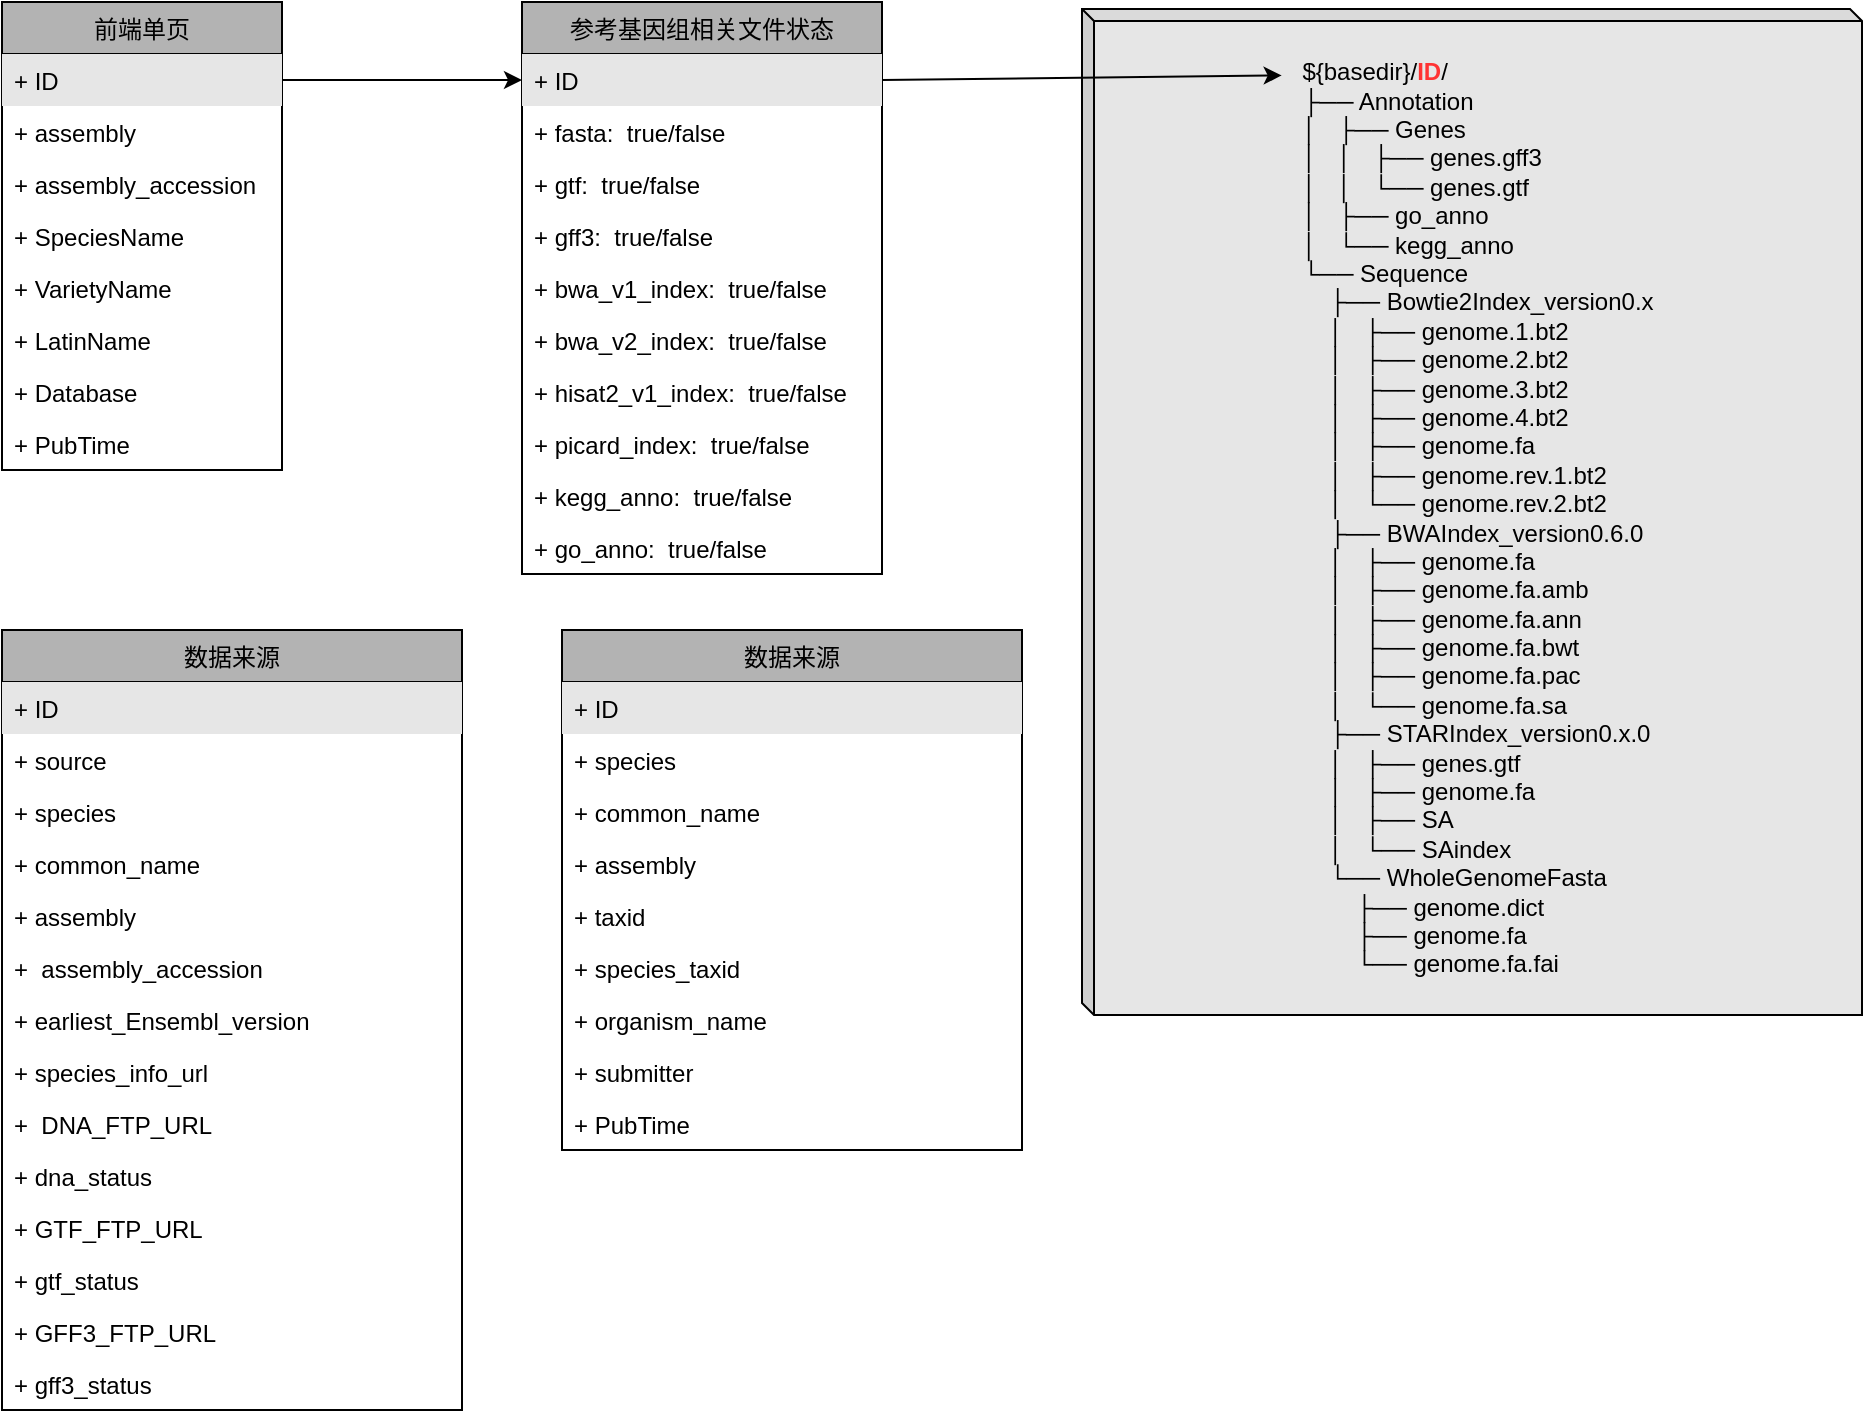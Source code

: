 <mxfile version="10.6.0" type="github"><diagram name="Page-1" id="e7e014a7-5840-1c2e-5031-d8a46d1fe8dd"><mxGraphModel dx="1394" dy="744" grid="1" gridSize="10" guides="1" tooltips="1" connect="1" arrows="1" fold="1" page="1" pageScale="1" pageWidth="1169" pageHeight="826" background="#ffffff" math="0" shadow="0"><root><mxCell id="0"/><mxCell id="1" parent="0"/><mxCell id="06fMgOSuVznjS3OfvBHH-51" value="" style="edgeStyle=orthogonalEdgeStyle;rounded=0;orthogonalLoop=1;jettySize=auto;html=1;exitX=1;exitY=0.5;exitDx=0;exitDy=0;entryX=0;entryY=0.5;entryDx=0;entryDy=0;" parent="1" source="06fMgOSuVznjS3OfvBHH-42" target="06fMgOSuVznjS3OfvBHH-47" edge="1"><mxGeometry relative="1" as="geometry"/></mxCell><mxCell id="06fMgOSuVznjS3OfvBHH-41" value="前端单页" style="swimlane;fontStyle=0;childLayout=stackLayout;horizontal=1;startSize=26;fillColor=#B3B3B3;horizontalStack=0;resizeParent=1;resizeParentMax=0;resizeLast=0;collapsible=1;marginBottom=0;" parent="1" vertex="1"><mxGeometry x="10" y="111" width="140" height="234" as="geometry"/></mxCell><mxCell id="06fMgOSuVznjS3OfvBHH-42" value="+ ID" style="text;strokeColor=none;fillColor=#E6E6E6;align=left;verticalAlign=top;spacingLeft=4;spacingRight=4;overflow=hidden;rotatable=0;points=[[0,0.5],[1,0.5]];portConstraint=eastwest;" parent="06fMgOSuVznjS3OfvBHH-41" vertex="1"><mxGeometry y="26" width="140" height="26" as="geometry"/></mxCell><mxCell id="06fMgOSuVznjS3OfvBHH-43" value="+ assembly" style="text;strokeColor=none;fillColor=none;align=left;verticalAlign=top;spacingLeft=4;spacingRight=4;overflow=hidden;rotatable=0;points=[[0,0.5],[1,0.5]];portConstraint=eastwest;" parent="06fMgOSuVznjS3OfvBHH-41" vertex="1"><mxGeometry y="52" width="140" height="26" as="geometry"/></mxCell><mxCell id="06fMgOSuVznjS3OfvBHH-45" value="+ assembly_accession" style="text;strokeColor=none;fillColor=none;align=left;verticalAlign=top;spacingLeft=4;spacingRight=4;overflow=hidden;rotatable=0;points=[[0,0.5],[1,0.5]];portConstraint=eastwest;" parent="06fMgOSuVznjS3OfvBHH-41" vertex="1"><mxGeometry y="78" width="140" height="26" as="geometry"/></mxCell><mxCell id="06fMgOSuVznjS3OfvBHH-44" value="+ SpeciesName" style="text;strokeColor=none;fillColor=none;align=left;verticalAlign=top;spacingLeft=4;spacingRight=4;overflow=hidden;rotatable=0;points=[[0,0.5],[1,0.5]];portConstraint=eastwest;" parent="06fMgOSuVznjS3OfvBHH-41" vertex="1"><mxGeometry y="104" width="140" height="26" as="geometry"/></mxCell><mxCell id="06fMgOSuVznjS3OfvBHH-54" value="+ VarietyName" style="text;strokeColor=none;fillColor=none;align=left;verticalAlign=top;spacingLeft=4;spacingRight=4;overflow=hidden;rotatable=0;points=[[0,0.5],[1,0.5]];portConstraint=eastwest;" parent="06fMgOSuVznjS3OfvBHH-41" vertex="1"><mxGeometry y="130" width="140" height="26" as="geometry"/></mxCell><mxCell id="06fMgOSuVznjS3OfvBHH-55" value="+ LatinName" style="text;strokeColor=none;fillColor=none;align=left;verticalAlign=top;spacingLeft=4;spacingRight=4;overflow=hidden;rotatable=0;points=[[0,0.5],[1,0.5]];portConstraint=eastwest;" parent="06fMgOSuVznjS3OfvBHH-41" vertex="1"><mxGeometry y="156" width="140" height="26" as="geometry"/></mxCell><mxCell id="06fMgOSuVznjS3OfvBHH-56" value="+ Database" style="text;strokeColor=none;fillColor=none;align=left;verticalAlign=top;spacingLeft=4;spacingRight=4;overflow=hidden;rotatable=0;points=[[0,0.5],[1,0.5]];portConstraint=eastwest;" parent="06fMgOSuVznjS3OfvBHH-41" vertex="1"><mxGeometry y="182" width="140" height="26" as="geometry"/></mxCell><mxCell id="06fMgOSuVznjS3OfvBHH-57" value="+ PubTime" style="text;strokeColor=none;fillColor=none;align=left;verticalAlign=top;spacingLeft=4;spacingRight=4;overflow=hidden;rotatable=0;points=[[0,0.5],[1,0.5]];portConstraint=eastwest;" parent="06fMgOSuVznjS3OfvBHH-41" vertex="1"><mxGeometry y="208" width="140" height="26" as="geometry"/></mxCell><mxCell id="uV6CGyWIzyHNBIg6_wyK-13" value="数据来源" style="swimlane;fontStyle=0;childLayout=stackLayout;horizontal=1;startSize=26;fillColor=#B3B3B3;horizontalStack=0;resizeParent=1;resizeParentMax=0;resizeLast=0;collapsible=1;marginBottom=0;" vertex="1" parent="1"><mxGeometry x="10" y="425" width="230" height="390" as="geometry"/></mxCell><mxCell id="uV6CGyWIzyHNBIg6_wyK-14" value="+ ID" style="text;strokeColor=none;fillColor=#E6E6E6;align=left;verticalAlign=top;spacingLeft=4;spacingRight=4;overflow=hidden;rotatable=0;points=[[0,0.5],[1,0.5]];portConstraint=eastwest;" vertex="1" parent="uV6CGyWIzyHNBIg6_wyK-13"><mxGeometry y="26" width="230" height="26" as="geometry"/></mxCell><mxCell id="uV6CGyWIzyHNBIg6_wyK-15" value="+ source" style="text;strokeColor=none;fillColor=none;align=left;verticalAlign=top;spacingLeft=4;spacingRight=4;overflow=hidden;rotatable=0;points=[[0,0.5],[1,0.5]];portConstraint=eastwest;" vertex="1" parent="uV6CGyWIzyHNBIg6_wyK-13"><mxGeometry y="52" width="230" height="26" as="geometry"/></mxCell><mxCell id="uV6CGyWIzyHNBIg6_wyK-16" value="+ species" style="text;strokeColor=none;fillColor=none;align=left;verticalAlign=top;spacingLeft=4;spacingRight=4;overflow=hidden;rotatable=0;points=[[0,0.5],[1,0.5]];portConstraint=eastwest;" vertex="1" parent="uV6CGyWIzyHNBIg6_wyK-13"><mxGeometry y="78" width="230" height="26" as="geometry"/></mxCell><mxCell id="uV6CGyWIzyHNBIg6_wyK-17" value="+ common_name" style="text;strokeColor=none;fillColor=none;align=left;verticalAlign=top;spacingLeft=4;spacingRight=4;overflow=hidden;rotatable=0;points=[[0,0.5],[1,0.5]];portConstraint=eastwest;" vertex="1" parent="uV6CGyWIzyHNBIg6_wyK-13"><mxGeometry y="104" width="230" height="26" as="geometry"/></mxCell><mxCell id="uV6CGyWIzyHNBIg6_wyK-18" value="+ assembly" style="text;strokeColor=none;fillColor=none;align=left;verticalAlign=top;spacingLeft=4;spacingRight=4;overflow=hidden;rotatable=0;points=[[0,0.5],[1,0.5]];portConstraint=eastwest;" vertex="1" parent="uV6CGyWIzyHNBIg6_wyK-13"><mxGeometry y="130" width="230" height="26" as="geometry"/></mxCell><mxCell id="uV6CGyWIzyHNBIg6_wyK-19" value="+   assembly_accession" style="text;strokeColor=none;fillColor=none;align=left;verticalAlign=top;spacingLeft=4;spacingRight=4;overflow=hidden;rotatable=0;points=[[0,0.5],[1,0.5]];portConstraint=eastwest;" vertex="1" parent="uV6CGyWIzyHNBIg6_wyK-13"><mxGeometry y="156" width="230" height="26" as="geometry"/></mxCell><mxCell id="uV6CGyWIzyHNBIg6_wyK-20" value="+ earliest_Ensembl_version" style="text;strokeColor=none;fillColor=none;align=left;verticalAlign=top;spacingLeft=4;spacingRight=4;overflow=hidden;rotatable=0;points=[[0,0.5],[1,0.5]];portConstraint=eastwest;" vertex="1" parent="uV6CGyWIzyHNBIg6_wyK-13"><mxGeometry y="182" width="230" height="26" as="geometry"/></mxCell><mxCell id="uV6CGyWIzyHNBIg6_wyK-21" value="+ species_info_url" style="text;strokeColor=none;fillColor=none;align=left;verticalAlign=top;spacingLeft=4;spacingRight=4;overflow=hidden;rotatable=0;points=[[0,0.5],[1,0.5]];portConstraint=eastwest;" vertex="1" parent="uV6CGyWIzyHNBIg6_wyK-13"><mxGeometry y="208" width="230" height="26" as="geometry"/></mxCell><mxCell id="uV6CGyWIzyHNBIg6_wyK-26" value="+   DNA_FTP_URL" style="text;strokeColor=none;fillColor=none;align=left;verticalAlign=top;spacingLeft=4;spacingRight=4;overflow=hidden;rotatable=0;points=[[0,0.5],[1,0.5]];portConstraint=eastwest;" vertex="1" parent="uV6CGyWIzyHNBIg6_wyK-13"><mxGeometry y="234" width="230" height="26" as="geometry"/></mxCell><mxCell id="uV6CGyWIzyHNBIg6_wyK-27" value="+ dna_status" style="text;strokeColor=none;fillColor=none;align=left;verticalAlign=top;spacingLeft=4;spacingRight=4;overflow=hidden;rotatable=0;points=[[0,0.5],[1,0.5]];portConstraint=eastwest;" vertex="1" parent="uV6CGyWIzyHNBIg6_wyK-13"><mxGeometry y="260" width="230" height="26" as="geometry"/></mxCell><mxCell id="uV6CGyWIzyHNBIg6_wyK-28" value="+ GTF_FTP_URL" style="text;strokeColor=none;fillColor=none;align=left;verticalAlign=top;spacingLeft=4;spacingRight=4;overflow=hidden;rotatable=0;points=[[0,0.5],[1,0.5]];portConstraint=eastwest;" vertex="1" parent="uV6CGyWIzyHNBIg6_wyK-13"><mxGeometry y="286" width="230" height="26" as="geometry"/></mxCell><mxCell id="uV6CGyWIzyHNBIg6_wyK-29" value="+ gtf_status" style="text;strokeColor=none;fillColor=none;align=left;verticalAlign=top;spacingLeft=4;spacingRight=4;overflow=hidden;rotatable=0;points=[[0,0.5],[1,0.5]];portConstraint=eastwest;" vertex="1" parent="uV6CGyWIzyHNBIg6_wyK-13"><mxGeometry y="312" width="230" height="26" as="geometry"/></mxCell><mxCell id="uV6CGyWIzyHNBIg6_wyK-30" value="+ GFF3_FTP_URL" style="text;strokeColor=none;fillColor=none;align=left;verticalAlign=top;spacingLeft=4;spacingRight=4;overflow=hidden;rotatable=0;points=[[0,0.5],[1,0.5]];portConstraint=eastwest;" vertex="1" parent="uV6CGyWIzyHNBIg6_wyK-13"><mxGeometry y="338" width="230" height="26" as="geometry"/></mxCell><mxCell id="uV6CGyWIzyHNBIg6_wyK-31" value="+ gff3_status" style="text;strokeColor=none;fillColor=none;align=left;verticalAlign=top;spacingLeft=4;spacingRight=4;overflow=hidden;rotatable=0;points=[[0,0.5],[1,0.5]];portConstraint=eastwest;" vertex="1" parent="uV6CGyWIzyHNBIg6_wyK-13"><mxGeometry y="364" width="230" height="26" as="geometry"/></mxCell><mxCell id="uV6CGyWIzyHNBIg6_wyK-32" value="数据来源" style="swimlane;fontStyle=0;childLayout=stackLayout;horizontal=1;startSize=26;fillColor=#B3B3B3;horizontalStack=0;resizeParent=1;resizeParentMax=0;resizeLast=0;collapsible=1;marginBottom=0;" vertex="1" parent="1"><mxGeometry x="290" y="425" width="230" height="260" as="geometry"/></mxCell><mxCell id="uV6CGyWIzyHNBIg6_wyK-33" value="+ ID" style="text;strokeColor=none;fillColor=#E6E6E6;align=left;verticalAlign=top;spacingLeft=4;spacingRight=4;overflow=hidden;rotatable=0;points=[[0,0.5],[1,0.5]];portConstraint=eastwest;" vertex="1" parent="uV6CGyWIzyHNBIg6_wyK-32"><mxGeometry y="26" width="230" height="26" as="geometry"/></mxCell><mxCell id="uV6CGyWIzyHNBIg6_wyK-35" value="+ species" style="text;strokeColor=none;fillColor=none;align=left;verticalAlign=top;spacingLeft=4;spacingRight=4;overflow=hidden;rotatable=0;points=[[0,0.5],[1,0.5]];portConstraint=eastwest;" vertex="1" parent="uV6CGyWIzyHNBIg6_wyK-32"><mxGeometry y="52" width="230" height="26" as="geometry"/></mxCell><mxCell id="uV6CGyWIzyHNBIg6_wyK-36" value="+ common_name" style="text;strokeColor=none;fillColor=none;align=left;verticalAlign=top;spacingLeft=4;spacingRight=4;overflow=hidden;rotatable=0;points=[[0,0.5],[1,0.5]];portConstraint=eastwest;" vertex="1" parent="uV6CGyWIzyHNBIg6_wyK-32"><mxGeometry y="78" width="230" height="26" as="geometry"/></mxCell><mxCell id="uV6CGyWIzyHNBIg6_wyK-37" value="+ assembly" style="text;strokeColor=none;fillColor=none;align=left;verticalAlign=top;spacingLeft=4;spacingRight=4;overflow=hidden;rotatable=0;points=[[0,0.5],[1,0.5]];portConstraint=eastwest;" vertex="1" parent="uV6CGyWIzyHNBIg6_wyK-32"><mxGeometry y="104" width="230" height="26" as="geometry"/></mxCell><mxCell id="uV6CGyWIzyHNBIg6_wyK-48" value="+ taxid" style="text;strokeColor=none;fillColor=none;align=left;verticalAlign=top;spacingLeft=4;spacingRight=4;overflow=hidden;rotatable=0;points=[[0,0.5],[1,0.5]];portConstraint=eastwest;" vertex="1" parent="uV6CGyWIzyHNBIg6_wyK-32"><mxGeometry y="130" width="230" height="26" as="geometry"/></mxCell><mxCell id="uV6CGyWIzyHNBIg6_wyK-49" value="+ species_taxid" style="text;strokeColor=none;fillColor=none;align=left;verticalAlign=top;spacingLeft=4;spacingRight=4;overflow=hidden;rotatable=0;points=[[0,0.5],[1,0.5]];portConstraint=eastwest;" vertex="1" parent="uV6CGyWIzyHNBIg6_wyK-32"><mxGeometry y="156" width="230" height="26" as="geometry"/></mxCell><mxCell id="uV6CGyWIzyHNBIg6_wyK-50" value="+ organism_name" style="text;strokeColor=none;fillColor=none;align=left;verticalAlign=top;spacingLeft=4;spacingRight=4;overflow=hidden;rotatable=0;points=[[0,0.5],[1,0.5]];portConstraint=eastwest;" vertex="1" parent="uV6CGyWIzyHNBIg6_wyK-32"><mxGeometry y="182" width="230" height="26" as="geometry"/></mxCell><mxCell id="uV6CGyWIzyHNBIg6_wyK-51" value="+ submitter" style="text;strokeColor=none;fillColor=none;align=left;verticalAlign=top;spacingLeft=4;spacingRight=4;overflow=hidden;rotatable=0;points=[[0,0.5],[1,0.5]];portConstraint=eastwest;" vertex="1" parent="uV6CGyWIzyHNBIg6_wyK-32"><mxGeometry y="208" width="230" height="26" as="geometry"/></mxCell><mxCell id="uV6CGyWIzyHNBIg6_wyK-52" value="+ PubTime" style="text;strokeColor=none;fillColor=none;align=left;verticalAlign=top;spacingLeft=4;spacingRight=4;overflow=hidden;rotatable=0;points=[[0,0.5],[1,0.5]];portConstraint=eastwest;" vertex="1" parent="uV6CGyWIzyHNBIg6_wyK-32"><mxGeometry y="234" width="230" height="26" as="geometry"/></mxCell><mxCell id="06fMgOSuVznjS3OfvBHH-46" value="参考基因组相关文件状态" style="swimlane;fontStyle=0;childLayout=stackLayout;horizontal=1;startSize=26;fillColor=#B3B3B3;horizontalStack=0;resizeParent=1;resizeParentMax=0;resizeLast=0;collapsible=1;marginBottom=0;" parent="1" vertex="1"><mxGeometry x="270" y="111" width="180" height="286" as="geometry"/></mxCell><mxCell id="06fMgOSuVznjS3OfvBHH-47" value="+ ID" style="text;strokeColor=none;fillColor=#E6E6E6;align=left;verticalAlign=top;spacingLeft=4;spacingRight=4;overflow=hidden;rotatable=0;points=[[0,0.5],[1,0.5]];portConstraint=eastwest;" parent="06fMgOSuVznjS3OfvBHH-46" vertex="1"><mxGeometry y="26" width="180" height="26" as="geometry"/></mxCell><mxCell id="06fMgOSuVznjS3OfvBHH-48" value="+ fasta:  true/false" style="text;strokeColor=none;fillColor=none;align=left;verticalAlign=top;spacingLeft=4;spacingRight=4;overflow=hidden;rotatable=0;points=[[0,0.5],[1,0.5]];portConstraint=eastwest;" parent="06fMgOSuVznjS3OfvBHH-46" vertex="1"><mxGeometry y="52" width="180" height="26" as="geometry"/></mxCell><mxCell id="06fMgOSuVznjS3OfvBHH-49" value="+ gtf:  true/false" style="text;strokeColor=none;fillColor=none;align=left;verticalAlign=top;spacingLeft=4;spacingRight=4;overflow=hidden;rotatable=0;points=[[0,0.5],[1,0.5]];portConstraint=eastwest;" parent="06fMgOSuVznjS3OfvBHH-46" vertex="1"><mxGeometry y="78" width="180" height="26" as="geometry"/></mxCell><mxCell id="06fMgOSuVznjS3OfvBHH-50" value="+ gff3:  true/false" style="text;strokeColor=none;fillColor=none;align=left;verticalAlign=top;spacingLeft=4;spacingRight=4;overflow=hidden;rotatable=0;points=[[0,0.5],[1,0.5]];portConstraint=eastwest;" parent="06fMgOSuVznjS3OfvBHH-46" vertex="1"><mxGeometry y="104" width="180" height="26" as="geometry"/></mxCell><mxCell id="uV6CGyWIzyHNBIg6_wyK-1" value="+ bwa_v1_index:  true/false" style="text;strokeColor=none;fillColor=none;align=left;verticalAlign=top;spacingLeft=4;spacingRight=4;overflow=hidden;rotatable=0;points=[[0,0.5],[1,0.5]];portConstraint=eastwest;" vertex="1" parent="06fMgOSuVznjS3OfvBHH-46"><mxGeometry y="130" width="180" height="26" as="geometry"/></mxCell><mxCell id="uV6CGyWIzyHNBIg6_wyK-2" value="+ bwa_v2_index:  true/false" style="text;strokeColor=none;fillColor=none;align=left;verticalAlign=top;spacingLeft=4;spacingRight=4;overflow=hidden;rotatable=0;points=[[0,0.5],[1,0.5]];portConstraint=eastwest;" vertex="1" parent="06fMgOSuVznjS3OfvBHH-46"><mxGeometry y="156" width="180" height="26" as="geometry"/></mxCell><mxCell id="uV6CGyWIzyHNBIg6_wyK-3" value="+ hisat2_v1_index:  true/false" style="text;strokeColor=none;fillColor=none;align=left;verticalAlign=top;spacingLeft=4;spacingRight=4;overflow=hidden;rotatable=0;points=[[0,0.5],[1,0.5]];portConstraint=eastwest;" vertex="1" parent="06fMgOSuVznjS3OfvBHH-46"><mxGeometry y="182" width="180" height="26" as="geometry"/></mxCell><mxCell id="uV6CGyWIzyHNBIg6_wyK-4" value="+ picard_index:  true/false" style="text;strokeColor=none;fillColor=none;align=left;verticalAlign=top;spacingLeft=4;spacingRight=4;overflow=hidden;rotatable=0;points=[[0,0.5],[1,0.5]];portConstraint=eastwest;" vertex="1" parent="06fMgOSuVznjS3OfvBHH-46"><mxGeometry y="208" width="180" height="26" as="geometry"/></mxCell><mxCell id="uV6CGyWIzyHNBIg6_wyK-5" value="+ kegg_anno:  true/false" style="text;strokeColor=none;fillColor=none;align=left;verticalAlign=top;spacingLeft=4;spacingRight=4;overflow=hidden;rotatable=0;points=[[0,0.5],[1,0.5]];portConstraint=eastwest;" vertex="1" parent="06fMgOSuVznjS3OfvBHH-46"><mxGeometry y="234" width="180" height="26" as="geometry"/></mxCell><mxCell id="uV6CGyWIzyHNBIg6_wyK-6" value="+ go_anno:  true/false" style="text;strokeColor=none;fillColor=none;align=left;verticalAlign=top;spacingLeft=4;spacingRight=4;overflow=hidden;rotatable=0;points=[[0,0.5],[1,0.5]];portConstraint=eastwest;" vertex="1" parent="06fMgOSuVznjS3OfvBHH-46"><mxGeometry y="260" width="180" height="26" as="geometry"/></mxCell><mxCell id="uV6CGyWIzyHNBIg6_wyK-9" value="&lt;blockquote&gt;&lt;blockquote&gt;&lt;div align=&quot;left&quot;&gt;${basedir}/&lt;font color=&quot;#FF3333&quot;&gt;&lt;b&gt;ID&lt;/b&gt;&lt;font color=&quot;#000000&quot;&gt;/&lt;/font&gt;&lt;/font&gt;&lt;br&gt;├── Annotation&lt;br&gt;│&amp;nbsp;&amp;nbsp; ├── Genes&lt;br&gt;│&amp;nbsp;&amp;nbsp; │&amp;nbsp;&amp;nbsp; ├── genes.gff3&lt;br&gt;│&amp;nbsp;&amp;nbsp; │&amp;nbsp;&amp;nbsp; └── genes.gtf&lt;br&gt;│&amp;nbsp;&amp;nbsp; ├── go_anno&lt;br&gt;│&amp;nbsp;&amp;nbsp; └── kegg_anno&lt;br&gt;└── Sequence&lt;br&gt;&amp;nbsp;&amp;nbsp;&amp;nbsp; ├── Bowtie2Index_version0.x&lt;br&gt;&amp;nbsp;&amp;nbsp;&amp;nbsp; │&amp;nbsp;&amp;nbsp; ├── genome.1.bt2&lt;br&gt;&amp;nbsp;&amp;nbsp;&amp;nbsp; │&amp;nbsp;&amp;nbsp; ├── genome.2.bt2&lt;br&gt;&amp;nbsp;&amp;nbsp;&amp;nbsp; │&amp;nbsp;&amp;nbsp; ├── genome.3.bt2&lt;br&gt;&amp;nbsp;&amp;nbsp;&amp;nbsp; │&amp;nbsp;&amp;nbsp; ├── genome.4.bt2&lt;br&gt;&amp;nbsp;&amp;nbsp;&amp;nbsp; │&amp;nbsp;&amp;nbsp; ├── genome.fa&lt;br&gt;&amp;nbsp;&amp;nbsp;&amp;nbsp; │&amp;nbsp;&amp;nbsp; ├── genome.rev.1.bt2&lt;br&gt;&amp;nbsp;&amp;nbsp;&amp;nbsp; │&amp;nbsp;&amp;nbsp; └── genome.rev.2.bt2&lt;br&gt;&amp;nbsp;&amp;nbsp;&amp;nbsp; ├── BWAIndex_version0.6.0&lt;br&gt;&amp;nbsp;&amp;nbsp;&amp;nbsp; │&amp;nbsp;&amp;nbsp; ├── genome.fa&lt;br&gt;&amp;nbsp;&amp;nbsp;&amp;nbsp; │&amp;nbsp;&amp;nbsp; ├── genome.fa.amb&lt;br&gt;&amp;nbsp;&amp;nbsp;&amp;nbsp; │&amp;nbsp;&amp;nbsp; ├── genome.fa.ann&lt;br&gt;&amp;nbsp;&amp;nbsp;&amp;nbsp; │&amp;nbsp;&amp;nbsp; ├── genome.fa.bwt&lt;br&gt;&amp;nbsp;&amp;nbsp;&amp;nbsp; │&amp;nbsp;&amp;nbsp; ├── genome.fa.pac&lt;br&gt;&amp;nbsp;&amp;nbsp;&amp;nbsp; │&amp;nbsp;&amp;nbsp; └── genome.fa.sa&lt;br&gt;&amp;nbsp;&amp;nbsp;&amp;nbsp; ├── STARIndex_version0.x.0&lt;br&gt;&amp;nbsp;&amp;nbsp;&amp;nbsp; │&amp;nbsp;&amp;nbsp; ├── genes.gtf&lt;br&gt;&amp;nbsp;&amp;nbsp;&amp;nbsp; │&amp;nbsp;&amp;nbsp; ├── genome.fa&lt;br&gt;&amp;nbsp;&amp;nbsp;&amp;nbsp; │&amp;nbsp;&amp;nbsp; ├── SA&lt;br&gt;&amp;nbsp;&amp;nbsp;&amp;nbsp; │&amp;nbsp;&amp;nbsp; └── SAindex&lt;br&gt;&amp;nbsp;&amp;nbsp;&amp;nbsp; └── WholeGenomeFasta&lt;br&gt;&amp;nbsp;&amp;nbsp;&amp;nbsp;&amp;nbsp;&amp;nbsp;&amp;nbsp;&amp;nbsp; ├── genome.dict&lt;br&gt;&amp;nbsp;&amp;nbsp;&amp;nbsp;&amp;nbsp;&amp;nbsp;&amp;nbsp;&amp;nbsp; ├── genome.fa&lt;br&gt;&amp;nbsp;&amp;nbsp;&amp;nbsp;&amp;nbsp;&amp;nbsp;&amp;nbsp;&amp;nbsp; └── genome.fa.fai&lt;br&gt;&lt;/div&gt;&lt;/blockquote&gt;&lt;/blockquote&gt;" style="shape=cube;whiteSpace=wrap;html=1;boundedLbl=1;backgroundOutline=1;darkOpacity=0.05;darkOpacity2=0.1;fillColor=#E6E6E6;size=6;" vertex="1" parent="1"><mxGeometry x="550" y="114.5" width="390" height="503" as="geometry"/></mxCell><mxCell id="uV6CGyWIzyHNBIg6_wyK-12" value="" style="endArrow=classic;html=1;exitX=1;exitY=0.5;exitDx=0;exitDy=0;entryX=0.256;entryY=0.066;entryDx=0;entryDy=0;entryPerimeter=0;" edge="1" parent="1" source="06fMgOSuVznjS3OfvBHH-47" target="uV6CGyWIzyHNBIg6_wyK-9"><mxGeometry width="50" height="50" relative="1" as="geometry"><mxPoint x="10" y="740" as="sourcePoint"/><mxPoint x="60" y="690" as="targetPoint"/></mxGeometry></mxCell></root></mxGraphModel></diagram></mxfile>